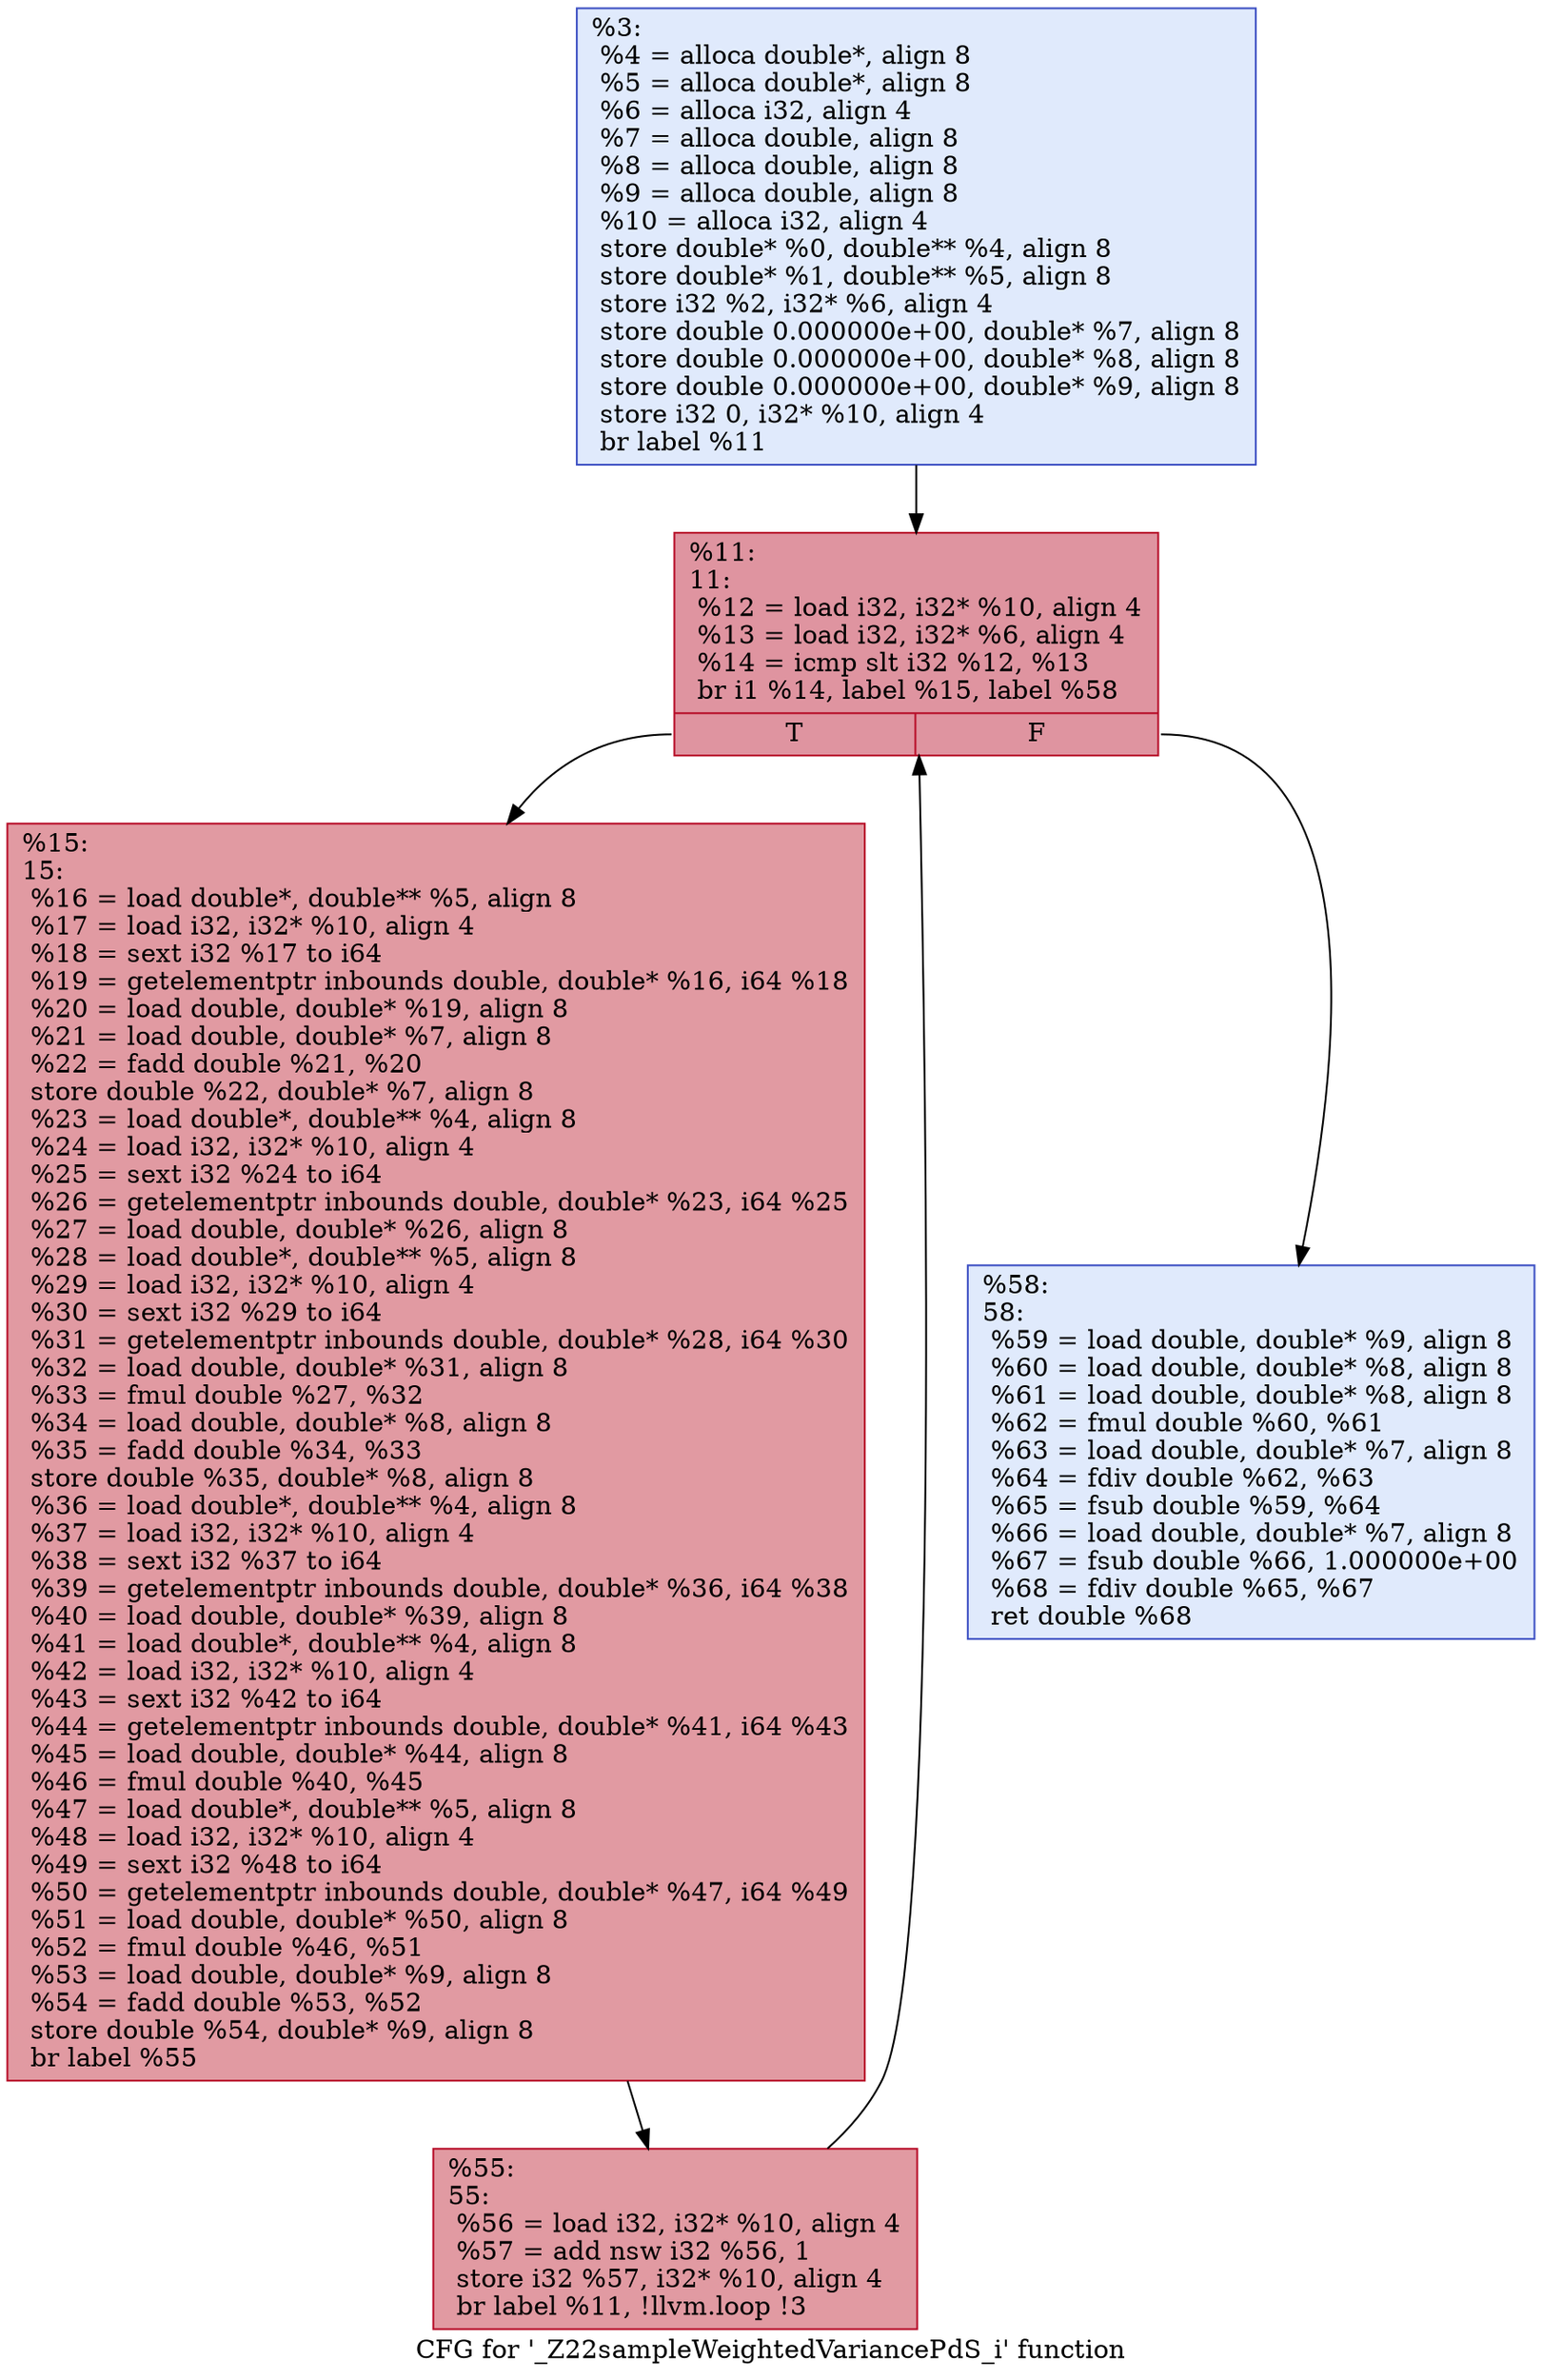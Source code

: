 digraph "CFG for '_Z22sampleWeightedVariancePdS_i' function" {
	label="CFG for '_Z22sampleWeightedVariancePdS_i' function";

	Node0x22ff9891b60 [shape=record,color="#3d50c3ff", style=filled, fillcolor="#b9d0f970",label="{%3:\l  %4 = alloca double*, align 8\l  %5 = alloca double*, align 8\l  %6 = alloca i32, align 4\l  %7 = alloca double, align 8\l  %8 = alloca double, align 8\l  %9 = alloca double, align 8\l  %10 = alloca i32, align 4\l  store double* %0, double** %4, align 8\l  store double* %1, double** %5, align 8\l  store i32 %2, i32* %6, align 4\l  store double 0.000000e+00, double* %7, align 8\l  store double 0.000000e+00, double* %8, align 8\l  store double 0.000000e+00, double* %9, align 8\l  store i32 0, i32* %10, align 4\l  br label %11\l}"];
	Node0x22ff9891b60 -> Node0x22ff98911b0;
	Node0x22ff98911b0 [shape=record,color="#b70d28ff", style=filled, fillcolor="#b70d2870",label="{%11:\l11:                                               \l  %12 = load i32, i32* %10, align 4\l  %13 = load i32, i32* %6, align 4\l  %14 = icmp slt i32 %12, %13\l  br i1 %14, label %15, label %58\l|{<s0>T|<s1>F}}"];
	Node0x22ff98911b0:s0 -> Node0x22ff9891c00;
	Node0x22ff98911b0:s1 -> Node0x22ff9891110;
	Node0x22ff9891c00 [shape=record,color="#b70d28ff", style=filled, fillcolor="#bb1b2c70",label="{%15:\l15:                                               \l  %16 = load double*, double** %5, align 8\l  %17 = load i32, i32* %10, align 4\l  %18 = sext i32 %17 to i64\l  %19 = getelementptr inbounds double, double* %16, i64 %18\l  %20 = load double, double* %19, align 8\l  %21 = load double, double* %7, align 8\l  %22 = fadd double %21, %20\l  store double %22, double* %7, align 8\l  %23 = load double*, double** %4, align 8\l  %24 = load i32, i32* %10, align 4\l  %25 = sext i32 %24 to i64\l  %26 = getelementptr inbounds double, double* %23, i64 %25\l  %27 = load double, double* %26, align 8\l  %28 = load double*, double** %5, align 8\l  %29 = load i32, i32* %10, align 4\l  %30 = sext i32 %29 to i64\l  %31 = getelementptr inbounds double, double* %28, i64 %30\l  %32 = load double, double* %31, align 8\l  %33 = fmul double %27, %32\l  %34 = load double, double* %8, align 8\l  %35 = fadd double %34, %33\l  store double %35, double* %8, align 8\l  %36 = load double*, double** %4, align 8\l  %37 = load i32, i32* %10, align 4\l  %38 = sext i32 %37 to i64\l  %39 = getelementptr inbounds double, double* %36, i64 %38\l  %40 = load double, double* %39, align 8\l  %41 = load double*, double** %4, align 8\l  %42 = load i32, i32* %10, align 4\l  %43 = sext i32 %42 to i64\l  %44 = getelementptr inbounds double, double* %41, i64 %43\l  %45 = load double, double* %44, align 8\l  %46 = fmul double %40, %45\l  %47 = load double*, double** %5, align 8\l  %48 = load i32, i32* %10, align 4\l  %49 = sext i32 %48 to i64\l  %50 = getelementptr inbounds double, double* %47, i64 %49\l  %51 = load double, double* %50, align 8\l  %52 = fmul double %46, %51\l  %53 = load double, double* %9, align 8\l  %54 = fadd double %53, %52\l  store double %54, double* %9, align 8\l  br label %55\l}"];
	Node0x22ff9891c00 -> Node0x22ff98919d0;
	Node0x22ff98919d0 [shape=record,color="#b70d28ff", style=filled, fillcolor="#bb1b2c70",label="{%55:\l55:                                               \l  %56 = load i32, i32* %10, align 4\l  %57 = add nsw i32 %56, 1\l  store i32 %57, i32* %10, align 4\l  br label %11, !llvm.loop !3\l}"];
	Node0x22ff98919d0 -> Node0x22ff98911b0;
	Node0x22ff9891110 [shape=record,color="#3d50c3ff", style=filled, fillcolor="#b9d0f970",label="{%58:\l58:                                               \l  %59 = load double, double* %9, align 8\l  %60 = load double, double* %8, align 8\l  %61 = load double, double* %8, align 8\l  %62 = fmul double %60, %61\l  %63 = load double, double* %7, align 8\l  %64 = fdiv double %62, %63\l  %65 = fsub double %59, %64\l  %66 = load double, double* %7, align 8\l  %67 = fsub double %66, 1.000000e+00\l  %68 = fdiv double %65, %67\l  ret double %68\l}"];
}
